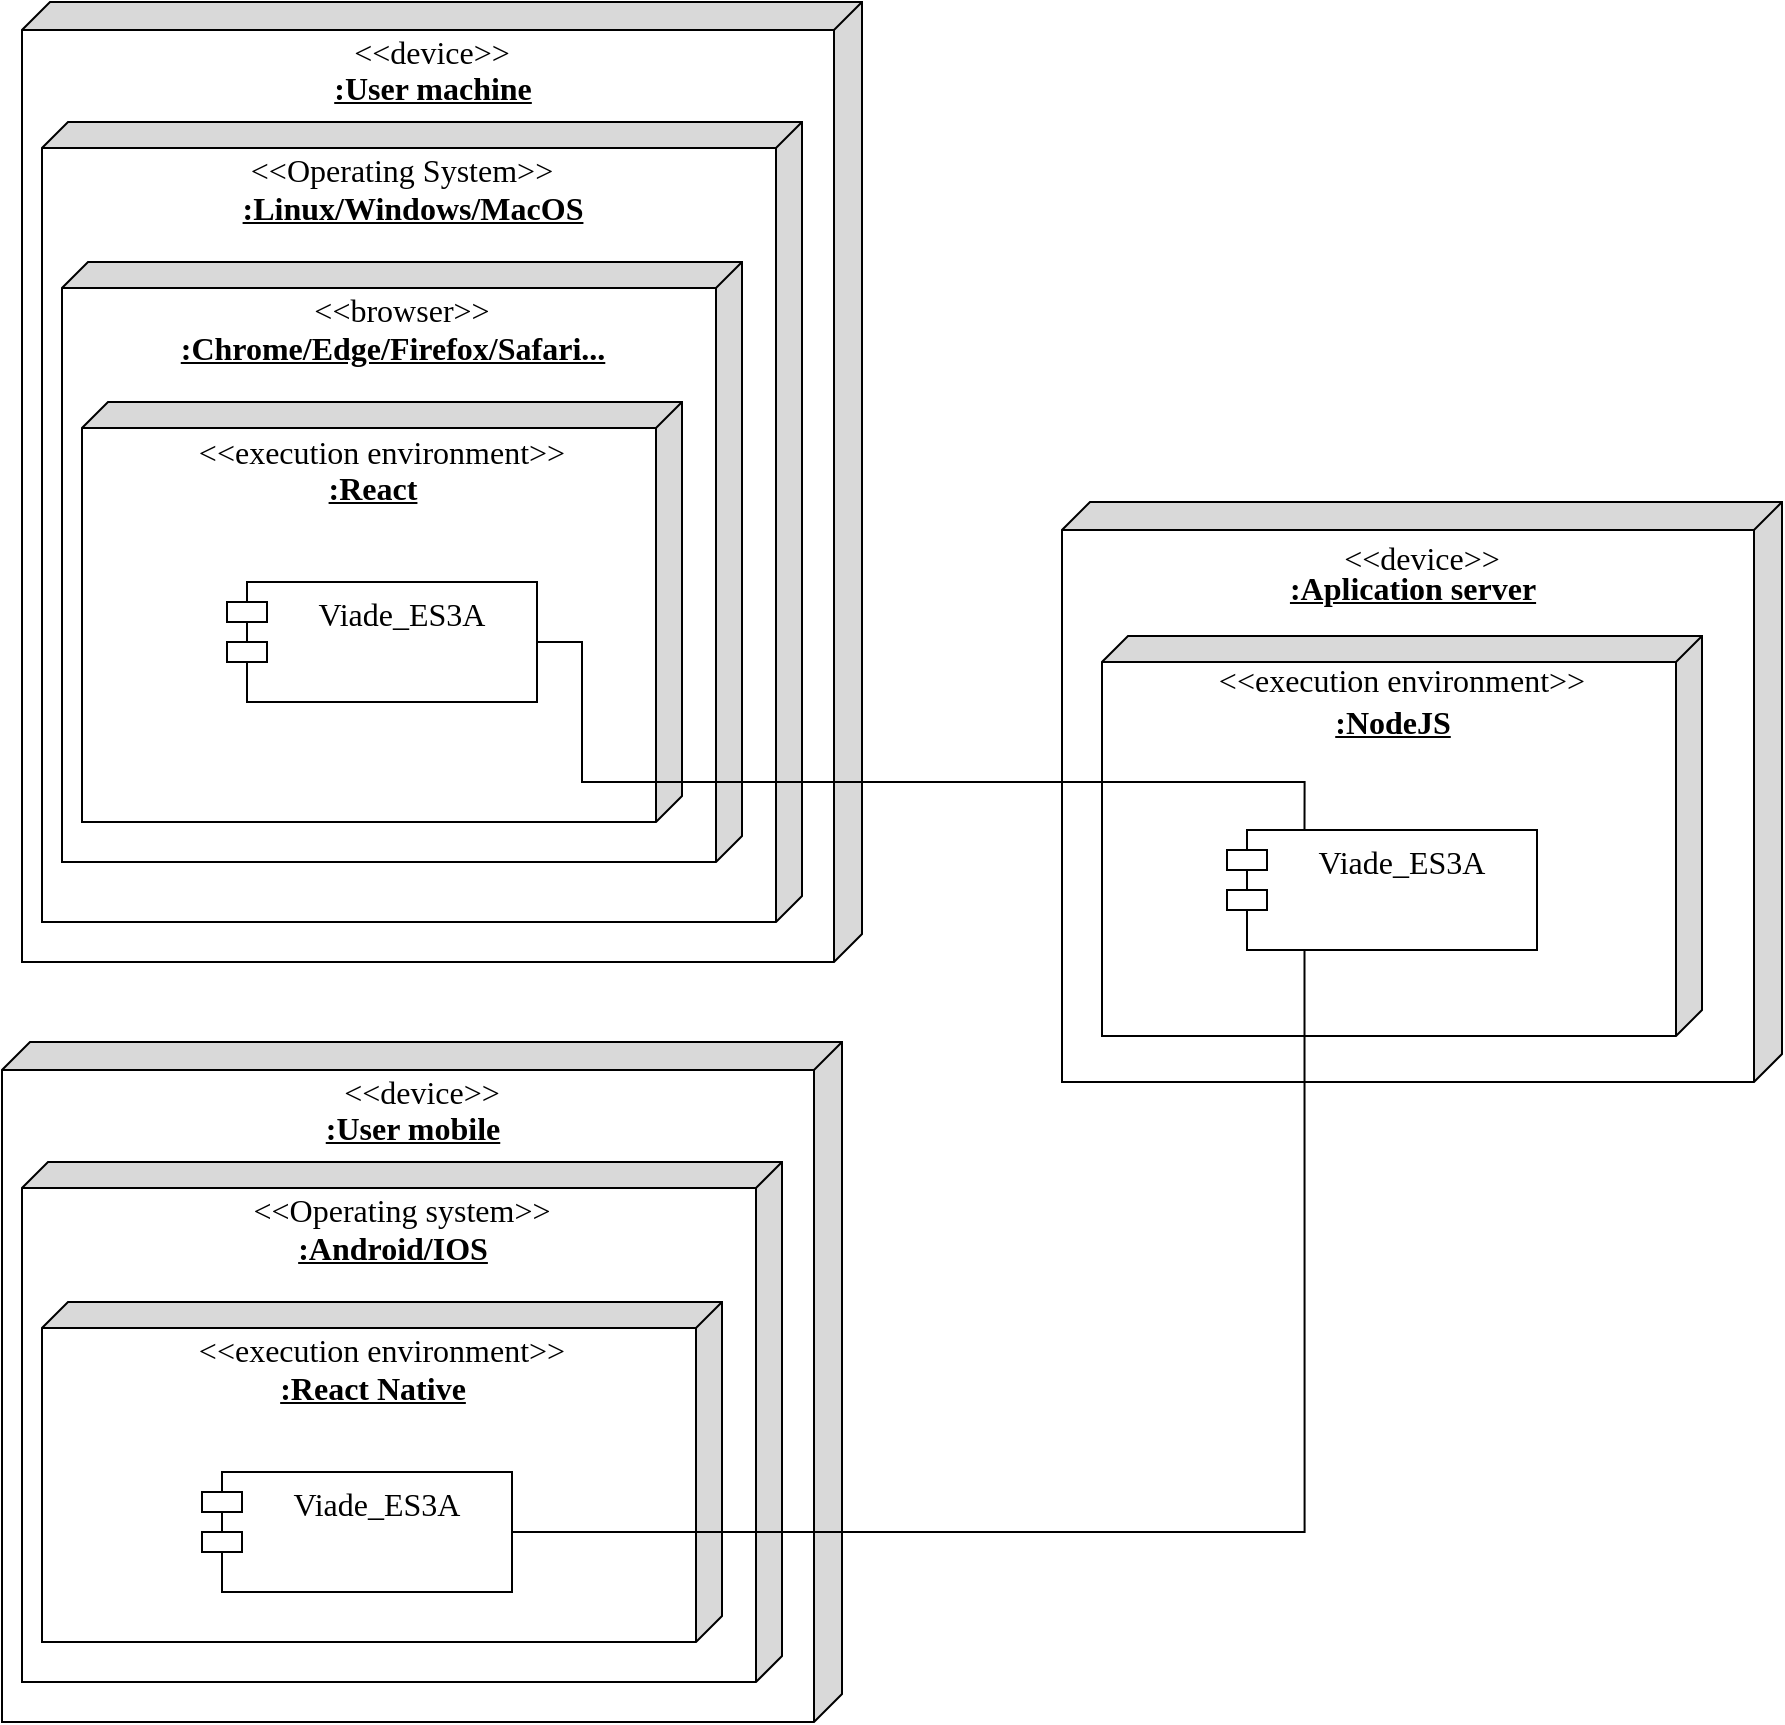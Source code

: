 <mxfile version="12.7.4" type="onedrive"><diagram name="Page-1" id="b5b7bab2-c9e2-2cf4-8b2a-24fd1a2a6d21"><mxGraphModel dx="928" dy="579" grid="1" gridSize="10" guides="1" tooltips="1" connect="1" arrows="1" fold="1" page="1" pageScale="1" pageWidth="827" pageHeight="1169" background="#ffffff" math="0" shadow="0"><root><mxCell id="0"/><mxCell id="1" parent="0"/><mxCell id="WaS-iZXWCt7ZVf8iKR3z-17" value="&lt;div style=&quot;font-size: 16px&quot; align=&quot;center&quot;&gt;&lt;font style=&quot;font-size: 16px&quot; face=&quot;Times New Roman&quot;&gt;&lt;br&gt;&lt;/font&gt;&lt;/div&gt;&lt;div style=&quot;font-size: 16px&quot; align=&quot;center&quot;&gt;&lt;b&gt;&lt;font style=&quot;font-size: 16px&quot; face=&quot;Times New Roman&quot;&gt;:User machine&lt;/font&gt;&lt;/b&gt;&lt;/div&gt;" style="verticalAlign=top;align=center;spacingTop=8;spacingLeft=2;spacingRight=12;shape=cube;size=14;direction=south;fontStyle=4;html=1;gradientColor=none;fixDash=0;autosize=0;part=0;noLabel=0;fillOpacity=100;darkOpacity=0.15;darkOpacity2=0.15;" parent="1" vertex="1"><mxGeometry x="40" y="30" width="420" height="480" as="geometry"/></mxCell><mxCell id="WaS-iZXWCt7ZVf8iKR3z-19" value="&lt;&lt;device&gt;&gt;" style="text;align=center;fontStyle=0;verticalAlign=middle;spacingLeft=3;spacingRight=3;strokeColor=none;rotatable=0;points=[[0,0.5],[1,0.5]];portConstraint=eastwest;gradientColor=none;fontFamily=Times New Roman;fontSize=16;" parent="1" vertex="1"><mxGeometry x="205" y="41" width="80" height="26" as="geometry"/></mxCell><mxCell id="WaS-iZXWCt7ZVf8iKR3z-27" value="&lt;div style=&quot;font-size: 16px&quot; align=&quot;center&quot;&gt;&lt;font style=&quot;font-size: 16px&quot; face=&quot;Times New Roman&quot;&gt;&lt;br&gt;&lt;/font&gt;&lt;/div&gt;&lt;div style=&quot;font-size: 16px&quot; align=&quot;center&quot;&gt;&lt;b&gt;&lt;font style=&quot;font-size: 16px&quot; face=&quot;Times New Roman&quot;&gt;:Linux/Windows/MacOS&lt;/font&gt;&lt;/b&gt;&lt;/div&gt;" style="verticalAlign=top;align=center;spacingTop=8;spacingLeft=2;spacingRight=12;shape=cube;size=13;direction=south;fontStyle=4;html=1;gradientColor=none;fixDash=0;autosize=0;part=0;noLabel=0;fillOpacity=100;darkOpacity=0.15;darkOpacity2=0.15;" parent="1" vertex="1"><mxGeometry x="50" y="90" width="380" height="400" as="geometry"/></mxCell><mxCell id="WaS-iZXWCt7ZVf8iKR3z-28" value="&lt;&lt;Operating System&gt;&gt;" style="text;align=center;fontStyle=0;verticalAlign=middle;spacingLeft=3;spacingRight=3;strokeColor=none;rotatable=0;points=[[0,0.5],[1,0.5]];portConstraint=eastwest;gradientColor=none;fontFamily=Times New Roman;fontSize=16;" parent="1" vertex="1"><mxGeometry x="190" y="100" width="80" height="26" as="geometry"/></mxCell><mxCell id="WaS-iZXWCt7ZVf8iKR3z-31" value="&lt;div style=&quot;font-size: 16px&quot; align=&quot;center&quot;&gt;&lt;font style=&quot;font-size: 16px&quot; face=&quot;Times New Roman&quot;&gt;&lt;br&gt;&lt;/font&gt;&lt;/div&gt;&lt;div style=&quot;font-size: 16px&quot; align=&quot;center&quot;&gt;&lt;b&gt;&lt;font style=&quot;font-size: 16px&quot; face=&quot;Times New Roman&quot;&gt;:Chrome/Edge/Firefox/Safari...&lt;br&gt;&lt;/font&gt;&lt;/b&gt;&lt;/div&gt;" style="verticalAlign=top;align=center;spacingTop=8;spacingLeft=2;spacingRight=12;shape=cube;size=13;direction=south;fontStyle=4;html=1;gradientColor=none;fixDash=0;autosize=0;part=0;noLabel=0;fillOpacity=100;darkOpacity=0.15;darkOpacity2=0.15;" parent="1" vertex="1"><mxGeometry x="60" y="160" width="340" height="300" as="geometry"/></mxCell><mxCell id="WaS-iZXWCt7ZVf8iKR3z-32" value="&lt;&lt;browser&gt;&gt;" style="text;align=center;fontStyle=0;verticalAlign=middle;spacingLeft=3;spacingRight=3;strokeColor=none;rotatable=0;points=[[0,0.5],[1,0.5]];portConstraint=eastwest;gradientColor=none;fontFamily=Times New Roman;fontSize=16;" parent="1" vertex="1"><mxGeometry x="190" y="170" width="80" height="26" as="geometry"/></mxCell><mxCell id="WaS-iZXWCt7ZVf8iKR3z-33" value="&lt;div style=&quot;font-size: 16px&quot; align=&quot;center&quot;&gt;&lt;font style=&quot;font-size: 16px&quot; face=&quot;Times New Roman&quot;&gt;&lt;br&gt;&lt;/font&gt;&lt;/div&gt;&lt;div style=&quot;font-size: 16px&quot; align=&quot;center&quot;&gt;&lt;b&gt;&lt;font style=&quot;font-size: 16px&quot; face=&quot;Times New Roman&quot;&gt;:React&lt;br&gt;&lt;/font&gt;&lt;/b&gt;&lt;/div&gt;" style="verticalAlign=top;align=center;spacingTop=8;spacingLeft=2;spacingRight=12;shape=cube;size=13;direction=south;fontStyle=4;html=1;gradientColor=none;fixDash=0;autosize=0;part=0;noLabel=0;fillOpacity=100;darkOpacity=0.15;darkOpacity2=0.15;" parent="1" vertex="1"><mxGeometry x="70" y="230" width="300" height="210" as="geometry"/></mxCell><mxCell id="WaS-iZXWCt7ZVf8iKR3z-34" value="&lt;&lt;execution environment&gt;&gt;" style="text;align=center;fontStyle=0;verticalAlign=middle;spacingLeft=3;spacingRight=3;strokeColor=none;rotatable=0;points=[[0,0.5],[1,0.5]];portConstraint=eastwest;gradientColor=none;fontFamily=Times New Roman;fontSize=16;" parent="1" vertex="1"><mxGeometry x="180" y="241" width="80" height="26" as="geometry"/></mxCell><mxCell id="WaS-iZXWCt7ZVf8iKR3z-47" value="&lt;&lt;execution environment&gt;&gt;" style="text;align=center;fontStyle=0;verticalAlign=middle;spacingLeft=3;spacingRight=3;strokeColor=none;rotatable=0;points=[[0,0.5],[1,0.5]];portConstraint=eastwest;gradientColor=none;fontFamily=Times New Roman;fontSize=16;" parent="1" vertex="1"><mxGeometry x="670" y="381" width="80" height="26" as="geometry"/></mxCell><mxCell id="WaS-iZXWCt7ZVf8iKR3z-35" value="Viade_ES3A" style="shape=module;align=left;spacingLeft=20;align=center;verticalAlign=top;gradientColor=none;fontFamily=Times New Roman;fontSize=16;" parent="1" vertex="1"><mxGeometry x="142.5" y="320" width="155" height="60" as="geometry"/></mxCell><mxCell id="WaS-iZXWCt7ZVf8iKR3z-37" value="&lt;div style=&quot;font-size: 16px&quot; align=&quot;center&quot;&gt;&lt;font style=&quot;font-size: 16px&quot; face=&quot;Times New Roman&quot;&gt;&lt;br&gt;&lt;/font&gt;&lt;/div&gt;&lt;div style=&quot;font-size: 16px&quot; align=&quot;center&quot;&gt;&lt;b&gt;&lt;font style=&quot;font-size: 16px&quot; face=&quot;Times New Roman&quot;&gt;:Aplication server&lt;br&gt;&lt;/font&gt;&lt;/b&gt;&lt;/div&gt;" style="verticalAlign=top;align=center;spacingTop=8;spacingLeft=2;spacingRight=12;shape=cube;size=14;direction=south;fontStyle=4;html=1;gradientColor=none;fixDash=0;autosize=0;part=0;noLabel=0;fillOpacity=100;darkOpacity=0.15;darkOpacity2=0.15;" parent="1" vertex="1"><mxGeometry x="560" y="280" width="360" height="290" as="geometry"/></mxCell><mxCell id="WaS-iZXWCt7ZVf8iKR3z-38" value="&lt;&lt;device&gt;&gt;" style="text;align=center;fontStyle=0;verticalAlign=middle;spacingLeft=3;spacingRight=3;strokeColor=none;rotatable=0;points=[[0,0.5],[1,0.5]];portConstraint=eastwest;gradientColor=none;fontFamily=Times New Roman;fontSize=16;" parent="1" vertex="1"><mxGeometry x="700" y="294" width="80" height="26" as="geometry"/></mxCell><mxCell id="WaS-iZXWCt7ZVf8iKR3z-39" style="edgeStyle=orthogonalEdgeStyle;rounded=0;orthogonalLoop=1;jettySize=auto;html=1;exitX=1;exitY=0.5;exitDx=0;exitDy=0;fontFamily=Times New Roman;fontSize=16;" parent="1" source="WaS-iZXWCt7ZVf8iKR3z-34" target="WaS-iZXWCt7ZVf8iKR3z-34" edge="1"><mxGeometry relative="1" as="geometry"/></mxCell><mxCell id="WaS-iZXWCt7ZVf8iKR3z-46" value="&lt;div style=&quot;font-size: 16px&quot; align=&quot;center&quot;&gt;&lt;font style=&quot;font-size: 16px&quot; face=&quot;Times New Roman&quot;&gt;&lt;br&gt;&lt;/font&gt;&lt;/div&gt;&lt;div style=&quot;font-size: 16px&quot; align=&quot;center&quot;&gt;&lt;b&gt;&lt;font style=&quot;font-size: 16px&quot; face=&quot;Times New Roman&quot;&gt;:NodeJS&lt;br&gt;&lt;/font&gt;&lt;/b&gt;&lt;/div&gt;" style="verticalAlign=top;align=center;spacingTop=8;spacingLeft=2;spacingRight=12;shape=cube;size=13;direction=south;fontStyle=4;html=1;gradientColor=none;fixDash=0;autosize=0;part=0;noLabel=0;fillOpacity=100;darkOpacity=0.15;darkOpacity2=0.15;" parent="1" vertex="1"><mxGeometry x="580" y="347" width="300" height="200" as="geometry"/></mxCell><mxCell id="WaS-iZXWCt7ZVf8iKR3z-49" value="&lt;&lt;execution environment&gt;&gt;" style="text;align=center;fontStyle=0;verticalAlign=middle;spacingLeft=3;spacingRight=3;strokeColor=none;rotatable=0;points=[[0,0.5],[1,0.5]];portConstraint=eastwest;gradientColor=none;fontFamily=Times New Roman;fontSize=16;" parent="1" vertex="1"><mxGeometry x="690" y="355" width="80" height="26" as="geometry"/></mxCell><mxCell id="WaS-iZXWCt7ZVf8iKR3z-50" value="Viade_ES3A" style="shape=module;align=left;spacingLeft=20;align=center;verticalAlign=top;gradientColor=none;fontFamily=Times New Roman;fontSize=16;" parent="1" vertex="1"><mxGeometry x="642.5" y="444" width="155" height="60" as="geometry"/></mxCell><mxCell id="WaS-iZXWCt7ZVf8iKR3z-64" value="&lt;div style=&quot;font-size: 16px&quot; align=&quot;center&quot;&gt;&lt;font style=&quot;font-size: 16px&quot; face=&quot;Times New Roman&quot;&gt;&lt;br&gt;&lt;/font&gt;&lt;/div&gt;&lt;div style=&quot;font-size: 16px&quot; align=&quot;center&quot;&gt;&lt;b&gt;&lt;font style=&quot;font-size: 16px&quot; face=&quot;Times New Roman&quot;&gt;:User mobile&lt;br&gt;&lt;/font&gt;&lt;/b&gt;&lt;/div&gt;" style="verticalAlign=top;align=center;spacingTop=8;spacingLeft=2;spacingRight=12;shape=cube;size=14;direction=south;fontStyle=4;html=1;gradientColor=none;fixDash=0;autosize=0;part=0;noLabel=0;fillOpacity=100;darkOpacity=0.15;darkOpacity2=0.15;" parent="1" vertex="1"><mxGeometry x="30" y="550" width="420" height="340" as="geometry"/></mxCell><mxCell id="WaS-iZXWCt7ZVf8iKR3z-65" value="&lt;&lt;device&gt;&gt;" style="text;align=center;fontStyle=0;verticalAlign=middle;spacingLeft=3;spacingRight=3;strokeColor=none;rotatable=0;points=[[0,0.5],[1,0.5]];portConstraint=eastwest;gradientColor=none;fontFamily=Times New Roman;fontSize=16;" parent="1" vertex="1"><mxGeometry x="200" y="561" width="80" height="26" as="geometry"/></mxCell><mxCell id="WaS-iZXWCt7ZVf8iKR3z-66" value="&lt;div style=&quot;font-size: 16px&quot; align=&quot;center&quot;&gt;&lt;font style=&quot;font-size: 16px&quot; face=&quot;Times New Roman&quot;&gt;&lt;br&gt;&lt;/font&gt;&lt;/div&gt;&lt;div style=&quot;font-size: 16px&quot; align=&quot;center&quot;&gt;&lt;b&gt;&lt;font style=&quot;font-size: 16px&quot; face=&quot;Times New Roman&quot;&gt;:Android/IOS&lt;br&gt;&lt;/font&gt;&lt;/b&gt;&lt;/div&gt;" style="verticalAlign=top;align=center;spacingTop=8;spacingLeft=2;spacingRight=12;shape=cube;size=13;direction=south;fontStyle=4;html=1;gradientColor=none;fixDash=0;autosize=0;part=0;noLabel=0;fillOpacity=100;darkOpacity=0.15;darkOpacity2=0.15;" parent="1" vertex="1"><mxGeometry x="40" y="610" width="380" height="260" as="geometry"/></mxCell><mxCell id="WaS-iZXWCt7ZVf8iKR3z-67" value="&lt;&lt;Operating system&gt;&gt;" style="text;align=center;fontStyle=0;verticalAlign=middle;spacingLeft=3;spacingRight=3;strokeColor=none;rotatable=0;points=[[0,0.5],[1,0.5]];portConstraint=eastwest;gradientColor=none;fontFamily=Times New Roman;fontSize=16;" parent="1" vertex="1"><mxGeometry x="190" y="620" width="80" height="26" as="geometry"/></mxCell><mxCell id="WaS-iZXWCt7ZVf8iKR3z-68" value="&lt;div style=&quot;font-size: 16px&quot; align=&quot;center&quot;&gt;&lt;font style=&quot;font-size: 16px&quot; face=&quot;Times New Roman&quot;&gt;&lt;br&gt;&lt;/font&gt;&lt;/div&gt;&lt;div style=&quot;font-size: 16px&quot; align=&quot;center&quot;&gt;&lt;b&gt;&lt;font style=&quot;font-size: 16px&quot; face=&quot;Times New Roman&quot;&gt;:React Native&lt;br&gt;&lt;/font&gt;&lt;/b&gt;&lt;/div&gt;" style="verticalAlign=top;align=center;spacingTop=8;spacingLeft=2;spacingRight=12;shape=cube;size=13;direction=south;fontStyle=4;html=1;gradientColor=none;fixDash=0;autosize=0;part=0;noLabel=0;fillOpacity=100;darkOpacity=0.15;darkOpacity2=0.15;" parent="1" vertex="1"><mxGeometry x="50" y="680" width="340" height="170" as="geometry"/></mxCell><mxCell id="WaS-iZXWCt7ZVf8iKR3z-69" value="&lt;&lt;execution environment&gt;&gt;" style="text;align=center;fontStyle=0;verticalAlign=middle;spacingLeft=3;spacingRight=3;strokeColor=none;rotatable=0;points=[[0,0.5],[1,0.5]];portConstraint=eastwest;gradientColor=none;fontFamily=Times New Roman;fontSize=16;" parent="1" vertex="1"><mxGeometry x="180" y="690" width="80" height="26" as="geometry"/></mxCell><mxCell id="WaS-iZXWCt7ZVf8iKR3z-77" value="" style="edgeStyle=orthogonalEdgeStyle;rounded=0;orthogonalLoop=1;jettySize=auto;html=1;endArrow=none;endFill=0;endSize=5;strokeWidth=1;fontFamily=Times New Roman;fontSize=16;entryX=0.25;entryY=1;entryDx=0;entryDy=0;" parent="1" source="WaS-iZXWCt7ZVf8iKR3z-72" target="WaS-iZXWCt7ZVf8iKR3z-50" edge="1"><mxGeometry relative="1" as="geometry"><mxPoint x="365" y="795" as="targetPoint"/></mxGeometry></mxCell><mxCell id="WaS-iZXWCt7ZVf8iKR3z-72" value="Viade_ES3A" style="shape=module;align=left;spacingLeft=20;align=center;verticalAlign=top;gradientColor=none;fontFamily=Times New Roman;fontSize=16;" parent="1" vertex="1"><mxGeometry x="130" y="765" width="155" height="60" as="geometry"/></mxCell><mxCell id="WaS-iZXWCt7ZVf8iKR3z-73" style="edgeStyle=orthogonalEdgeStyle;rounded=0;orthogonalLoop=1;jettySize=auto;html=1;exitX=1;exitY=0.5;exitDx=0;exitDy=0;fontFamily=Times New Roman;fontSize=16;" parent="1" edge="1"><mxGeometry relative="1" as="geometry"><mxPoint x="250" y="774" as="sourcePoint"/><mxPoint x="250" y="774" as="targetPoint"/></mxGeometry></mxCell><mxCell id="WaS-iZXWCt7ZVf8iKR3z-75" style="edgeStyle=orthogonalEdgeStyle;rounded=0;orthogonalLoop=1;jettySize=auto;html=1;exitX=1;exitY=0.5;exitDx=0;exitDy=0;entryX=0.25;entryY=0;entryDx=0;entryDy=0;endArrow=none;endFill=0;endSize=5;strokeWidth=1;fontFamily=Times New Roman;fontSize=16;" parent="1" source="WaS-iZXWCt7ZVf8iKR3z-35" target="WaS-iZXWCt7ZVf8iKR3z-50" edge="1"><mxGeometry relative="1" as="geometry"><Array as="points"><mxPoint x="320" y="350"/><mxPoint x="320" y="420"/><mxPoint x="681" y="420"/></Array></mxGeometry></mxCell></root></mxGraphModel></diagram></mxfile>